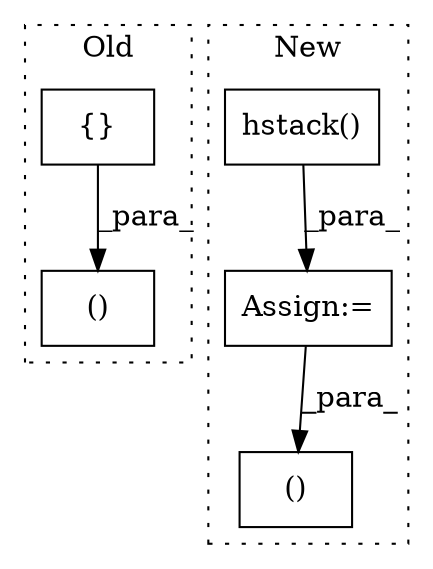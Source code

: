 digraph G {
subgraph cluster0 {
1 [label="()" a="54" s="194" l="30" shape="box"];
5 [label="{}" a="59" s="176,185" l="1,0" shape="box"];
label = "Old";
style="dotted";
}
subgraph cluster1 {
2 [label="hstack()" a="75" s="161,184" l="13,1" shape="box"];
3 [label="Assign:=" a="68" s="193" l="3" shape="box"];
4 [label="()" a="54" s="254" l="5" shape="box"];
label = "New";
style="dotted";
}
2 -> 3 [label="_para_"];
3 -> 4 [label="_para_"];
5 -> 1 [label="_para_"];
}